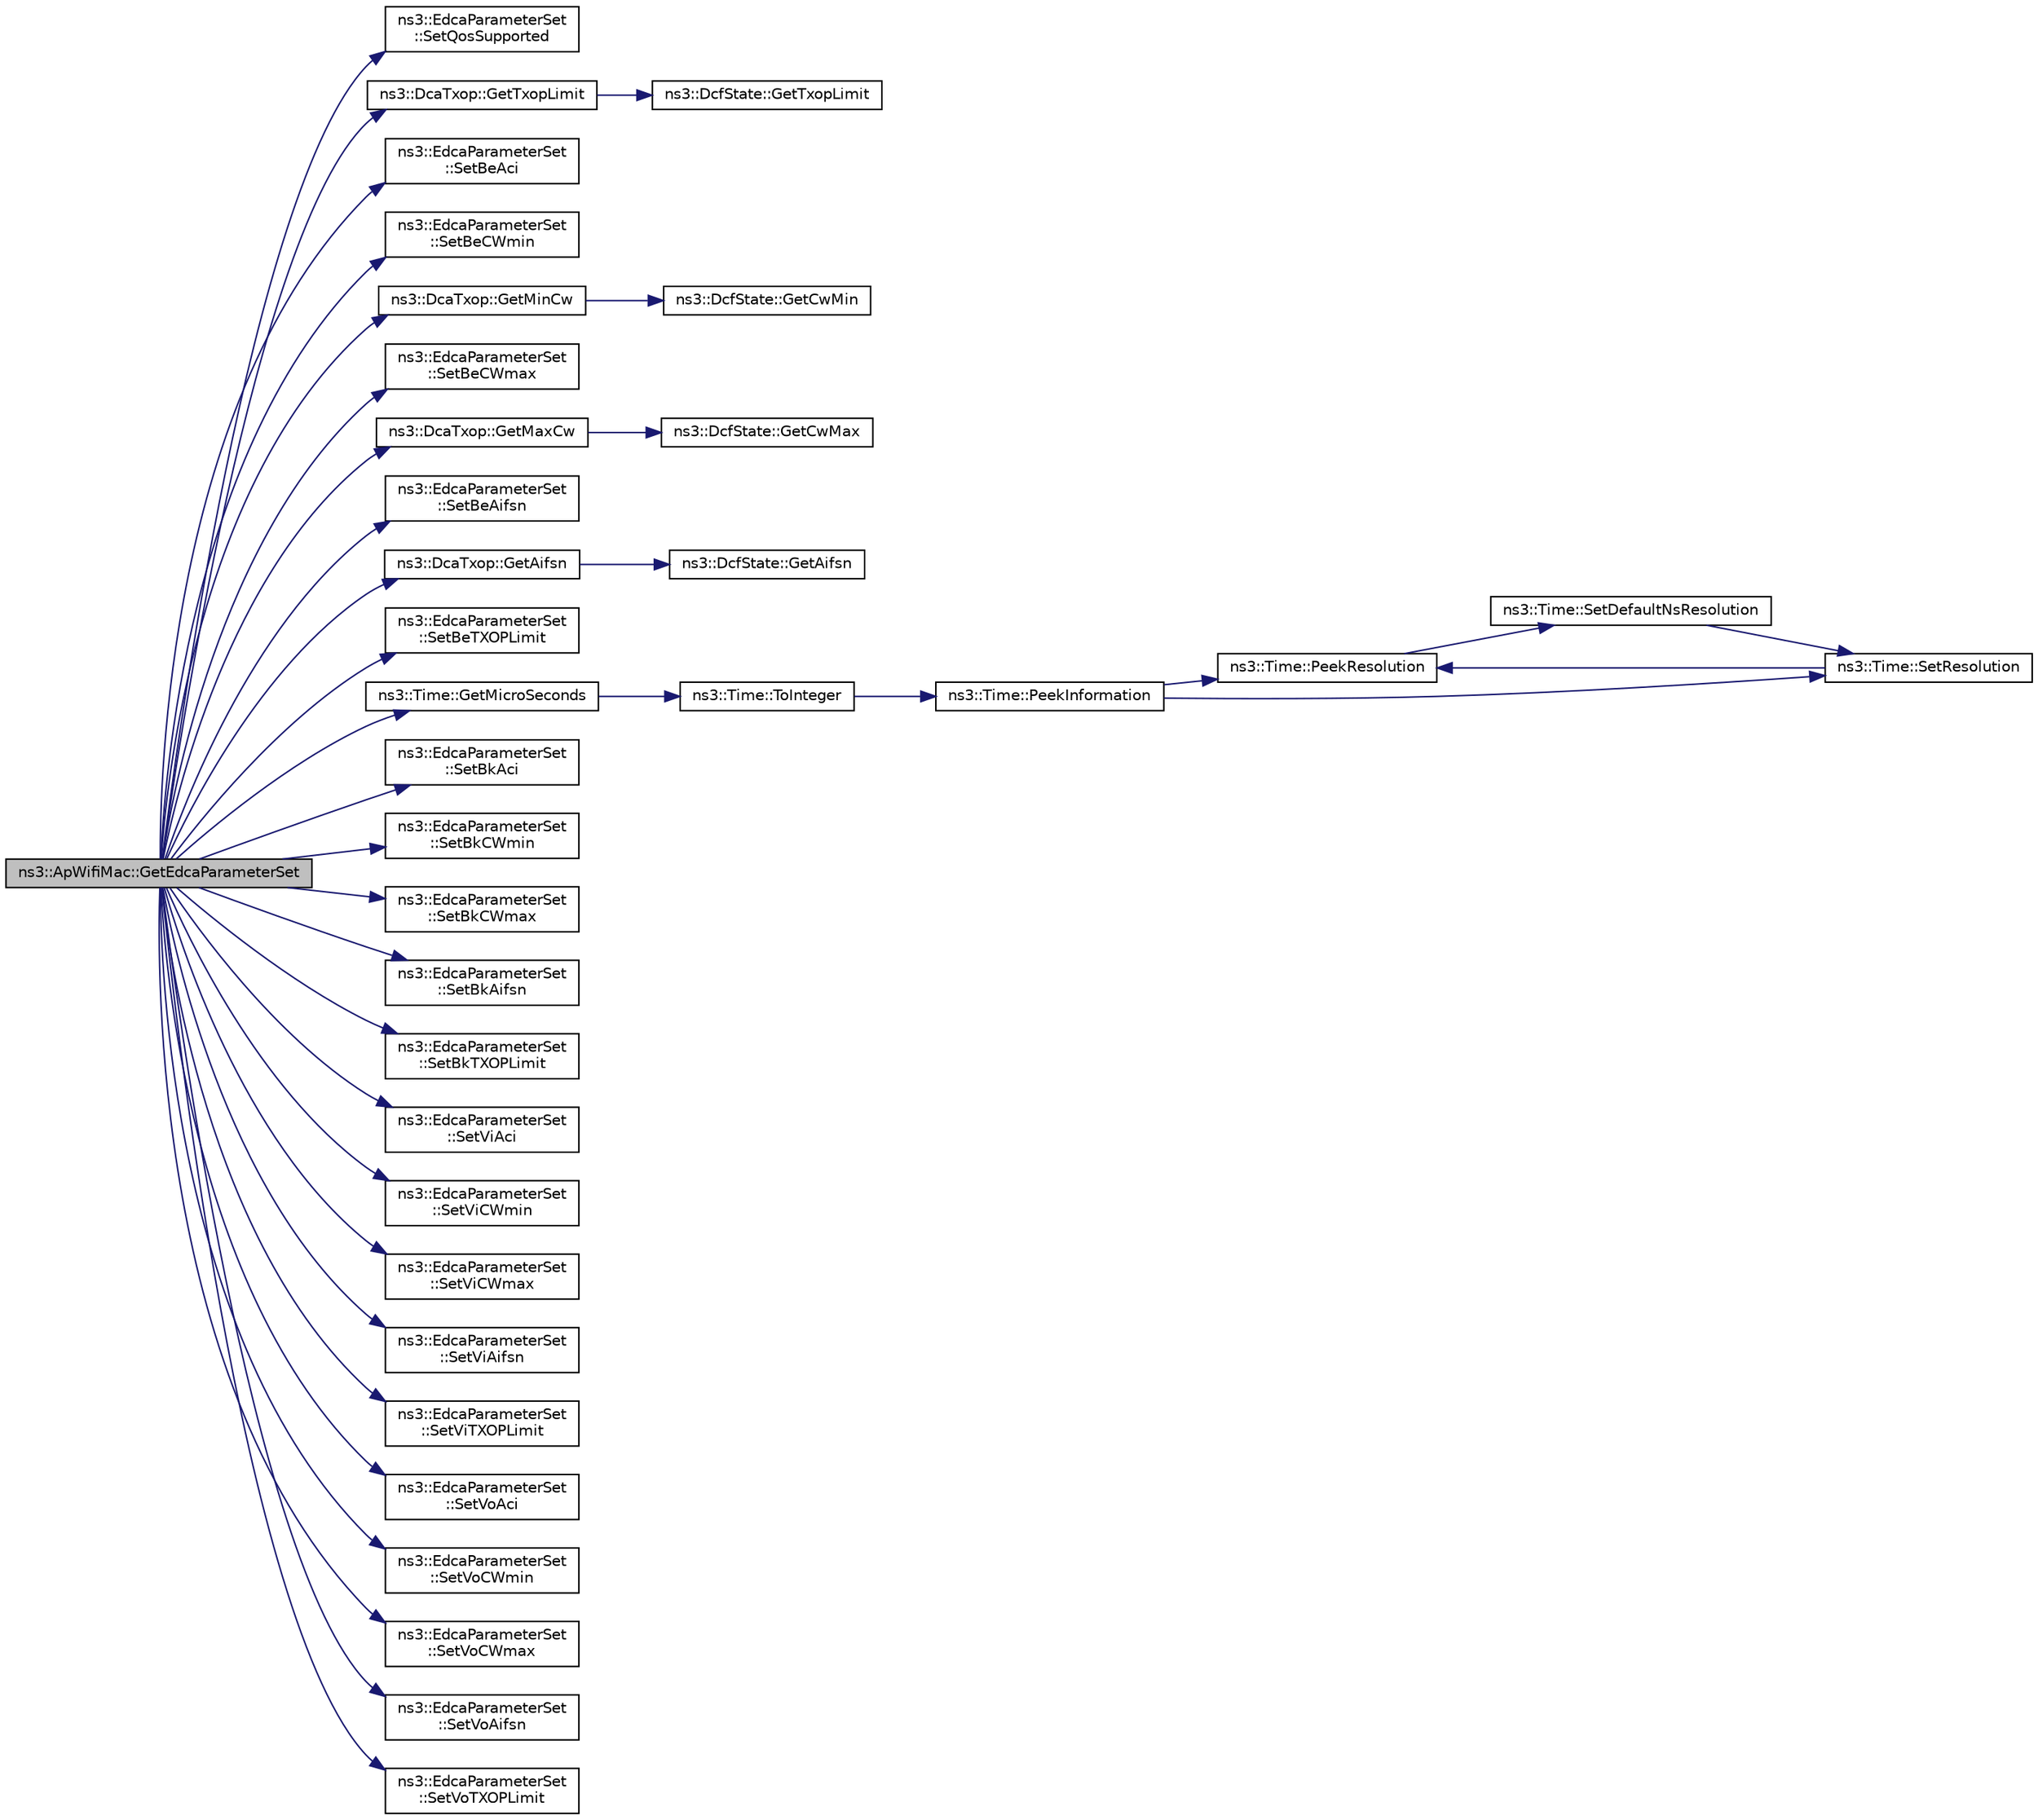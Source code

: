 digraph "ns3::ApWifiMac::GetEdcaParameterSet"
{
  edge [fontname="Helvetica",fontsize="10",labelfontname="Helvetica",labelfontsize="10"];
  node [fontname="Helvetica",fontsize="10",shape=record];
  rankdir="LR";
  Node1 [label="ns3::ApWifiMac::GetEdcaParameterSet",height=0.2,width=0.4,color="black", fillcolor="grey75", style="filled", fontcolor="black"];
  Node1 -> Node2 [color="midnightblue",fontsize="10",style="solid"];
  Node2 [label="ns3::EdcaParameterSet\l::SetQosSupported",height=0.2,width=0.4,color="black", fillcolor="white", style="filled",URL="$d7/d50/classns3_1_1EdcaParameterSet.html#ae88fa048ad94b769d133fcbea34003d0"];
  Node1 -> Node3 [color="midnightblue",fontsize="10",style="solid"];
  Node3 [label="ns3::DcaTxop::GetTxopLimit",height=0.2,width=0.4,color="black", fillcolor="white", style="filled",URL="$d3/d74/classns3_1_1DcaTxop.html#a0ccd95b29f66c25d0c1baf5437f90fcf"];
  Node3 -> Node4 [color="midnightblue",fontsize="10",style="solid"];
  Node4 [label="ns3::DcfState::GetTxopLimit",height=0.2,width=0.4,color="black", fillcolor="white", style="filled",URL="$df/dde/classns3_1_1DcfState.html#a12990c816a66d163a9ab86fc1e2d1b8a"];
  Node1 -> Node5 [color="midnightblue",fontsize="10",style="solid"];
  Node5 [label="ns3::EdcaParameterSet\l::SetBeAci",height=0.2,width=0.4,color="black", fillcolor="white", style="filled",URL="$d7/d50/classns3_1_1EdcaParameterSet.html#aaccf6b8f599ac926f6e7d4f3d51f2349"];
  Node1 -> Node6 [color="midnightblue",fontsize="10",style="solid"];
  Node6 [label="ns3::EdcaParameterSet\l::SetBeCWmin",height=0.2,width=0.4,color="black", fillcolor="white", style="filled",URL="$d7/d50/classns3_1_1EdcaParameterSet.html#a8b7e5cb7e61ea782724cff73c4e7721c"];
  Node1 -> Node7 [color="midnightblue",fontsize="10",style="solid"];
  Node7 [label="ns3::DcaTxop::GetMinCw",height=0.2,width=0.4,color="black", fillcolor="white", style="filled",URL="$d3/d74/classns3_1_1DcaTxop.html#aa3d8596629fbe818547830ea05d71508"];
  Node7 -> Node8 [color="midnightblue",fontsize="10",style="solid"];
  Node8 [label="ns3::DcfState::GetCwMin",height=0.2,width=0.4,color="black", fillcolor="white", style="filled",URL="$df/dde/classns3_1_1DcfState.html#a37bc0186a02944211154d1792f9c8acf"];
  Node1 -> Node9 [color="midnightblue",fontsize="10",style="solid"];
  Node9 [label="ns3::EdcaParameterSet\l::SetBeCWmax",height=0.2,width=0.4,color="black", fillcolor="white", style="filled",URL="$d7/d50/classns3_1_1EdcaParameterSet.html#ac50859c13e8d6cae055a164a650ae137"];
  Node1 -> Node10 [color="midnightblue",fontsize="10",style="solid"];
  Node10 [label="ns3::DcaTxop::GetMaxCw",height=0.2,width=0.4,color="black", fillcolor="white", style="filled",URL="$d3/d74/classns3_1_1DcaTxop.html#ac476cb39043eb33877fa8b9d6007db0a"];
  Node10 -> Node11 [color="midnightblue",fontsize="10",style="solid"];
  Node11 [label="ns3::DcfState::GetCwMax",height=0.2,width=0.4,color="black", fillcolor="white", style="filled",URL="$df/dde/classns3_1_1DcfState.html#ab18d35dfb68b94341e73bc4e97cdb6e8"];
  Node1 -> Node12 [color="midnightblue",fontsize="10",style="solid"];
  Node12 [label="ns3::EdcaParameterSet\l::SetBeAifsn",height=0.2,width=0.4,color="black", fillcolor="white", style="filled",URL="$d7/d50/classns3_1_1EdcaParameterSet.html#afc643ba4210b5d4620407d0e4abcfe93"];
  Node1 -> Node13 [color="midnightblue",fontsize="10",style="solid"];
  Node13 [label="ns3::DcaTxop::GetAifsn",height=0.2,width=0.4,color="black", fillcolor="white", style="filled",URL="$d3/d74/classns3_1_1DcaTxop.html#a24cca5cd75c506940a47f8e4cf87c2c1"];
  Node13 -> Node14 [color="midnightblue",fontsize="10",style="solid"];
  Node14 [label="ns3::DcfState::GetAifsn",height=0.2,width=0.4,color="black", fillcolor="white", style="filled",URL="$df/dde/classns3_1_1DcfState.html#ad33189714372036a6bfee6c3dfc1bacb"];
  Node1 -> Node15 [color="midnightblue",fontsize="10",style="solid"];
  Node15 [label="ns3::EdcaParameterSet\l::SetBeTXOPLimit",height=0.2,width=0.4,color="black", fillcolor="white", style="filled",URL="$d7/d50/classns3_1_1EdcaParameterSet.html#ab43a494ed92c6bfe79cc461debcd6096"];
  Node1 -> Node16 [color="midnightblue",fontsize="10",style="solid"];
  Node16 [label="ns3::Time::GetMicroSeconds",height=0.2,width=0.4,color="black", fillcolor="white", style="filled",URL="$dc/d04/classns3_1_1Time.html#a2542b9273c336da11fcaf54e8bc6e4c8"];
  Node16 -> Node17 [color="midnightblue",fontsize="10",style="solid"];
  Node17 [label="ns3::Time::ToInteger",height=0.2,width=0.4,color="black", fillcolor="white", style="filled",URL="$dc/d04/classns3_1_1Time.html#a0c9c8fb9ec7222c7799c1081f14f6031"];
  Node17 -> Node18 [color="midnightblue",fontsize="10",style="solid"];
  Node18 [label="ns3::Time::PeekInformation",height=0.2,width=0.4,color="black", fillcolor="white", style="filled",URL="$dc/d04/classns3_1_1Time.html#a0b023c55c20582aa7c1781aacf128034"];
  Node18 -> Node19 [color="midnightblue",fontsize="10",style="solid"];
  Node19 [label="ns3::Time::PeekResolution",height=0.2,width=0.4,color="black", fillcolor="white", style="filled",URL="$dc/d04/classns3_1_1Time.html#a963e53522278fcbdf1ab9f7adbd0f5d6"];
  Node19 -> Node20 [color="midnightblue",fontsize="10",style="solid"];
  Node20 [label="ns3::Time::SetDefaultNsResolution",height=0.2,width=0.4,color="black", fillcolor="white", style="filled",URL="$dc/d04/classns3_1_1Time.html#a6a872e62f71dfa817fef2c549473d980"];
  Node20 -> Node21 [color="midnightblue",fontsize="10",style="solid"];
  Node21 [label="ns3::Time::SetResolution",height=0.2,width=0.4,color="black", fillcolor="white", style="filled",URL="$dc/d04/classns3_1_1Time.html#ac89165ba7715b66017a49c718f4aef09"];
  Node21 -> Node19 [color="midnightblue",fontsize="10",style="solid"];
  Node18 -> Node21 [color="midnightblue",fontsize="10",style="solid"];
  Node1 -> Node22 [color="midnightblue",fontsize="10",style="solid"];
  Node22 [label="ns3::EdcaParameterSet\l::SetBkAci",height=0.2,width=0.4,color="black", fillcolor="white", style="filled",URL="$d7/d50/classns3_1_1EdcaParameterSet.html#adf3e773d255cf5b0d88a8f229e89fbee"];
  Node1 -> Node23 [color="midnightblue",fontsize="10",style="solid"];
  Node23 [label="ns3::EdcaParameterSet\l::SetBkCWmin",height=0.2,width=0.4,color="black", fillcolor="white", style="filled",URL="$d7/d50/classns3_1_1EdcaParameterSet.html#a7565d52cdecdf64b06aef1b9aabae1ce"];
  Node1 -> Node24 [color="midnightblue",fontsize="10",style="solid"];
  Node24 [label="ns3::EdcaParameterSet\l::SetBkCWmax",height=0.2,width=0.4,color="black", fillcolor="white", style="filled",URL="$d7/d50/classns3_1_1EdcaParameterSet.html#a296e36addc2a96fcb2dbb1ba4fa2d60d"];
  Node1 -> Node25 [color="midnightblue",fontsize="10",style="solid"];
  Node25 [label="ns3::EdcaParameterSet\l::SetBkAifsn",height=0.2,width=0.4,color="black", fillcolor="white", style="filled",URL="$d7/d50/classns3_1_1EdcaParameterSet.html#abcc83f5e262928b4d5409f1423d2cb7b"];
  Node1 -> Node26 [color="midnightblue",fontsize="10",style="solid"];
  Node26 [label="ns3::EdcaParameterSet\l::SetBkTXOPLimit",height=0.2,width=0.4,color="black", fillcolor="white", style="filled",URL="$d7/d50/classns3_1_1EdcaParameterSet.html#a8af17e8c716d7c802fc277f31f6fd6d1"];
  Node1 -> Node27 [color="midnightblue",fontsize="10",style="solid"];
  Node27 [label="ns3::EdcaParameterSet\l::SetViAci",height=0.2,width=0.4,color="black", fillcolor="white", style="filled",URL="$d7/d50/classns3_1_1EdcaParameterSet.html#a9901129ea94b94d025e8bd192370a549"];
  Node1 -> Node28 [color="midnightblue",fontsize="10",style="solid"];
  Node28 [label="ns3::EdcaParameterSet\l::SetViCWmin",height=0.2,width=0.4,color="black", fillcolor="white", style="filled",URL="$d7/d50/classns3_1_1EdcaParameterSet.html#a951e9e886bf2ff53c69d6967f04f6b77"];
  Node1 -> Node29 [color="midnightblue",fontsize="10",style="solid"];
  Node29 [label="ns3::EdcaParameterSet\l::SetViCWmax",height=0.2,width=0.4,color="black", fillcolor="white", style="filled",URL="$d7/d50/classns3_1_1EdcaParameterSet.html#aa3dd779db09601b3608fb2cc59af9173"];
  Node1 -> Node30 [color="midnightblue",fontsize="10",style="solid"];
  Node30 [label="ns3::EdcaParameterSet\l::SetViAifsn",height=0.2,width=0.4,color="black", fillcolor="white", style="filled",URL="$d7/d50/classns3_1_1EdcaParameterSet.html#a0a67b8bc06cb145d62fa64583b7b0bd4"];
  Node1 -> Node31 [color="midnightblue",fontsize="10",style="solid"];
  Node31 [label="ns3::EdcaParameterSet\l::SetViTXOPLimit",height=0.2,width=0.4,color="black", fillcolor="white", style="filled",URL="$d7/d50/classns3_1_1EdcaParameterSet.html#acb6507abd95f7835e315a7e6a3942e12"];
  Node1 -> Node32 [color="midnightblue",fontsize="10",style="solid"];
  Node32 [label="ns3::EdcaParameterSet\l::SetVoAci",height=0.2,width=0.4,color="black", fillcolor="white", style="filled",URL="$d7/d50/classns3_1_1EdcaParameterSet.html#a2797a92b612133f44d4ed7fcd5d1e1e3"];
  Node1 -> Node33 [color="midnightblue",fontsize="10",style="solid"];
  Node33 [label="ns3::EdcaParameterSet\l::SetVoCWmin",height=0.2,width=0.4,color="black", fillcolor="white", style="filled",URL="$d7/d50/classns3_1_1EdcaParameterSet.html#ae97a7f1d3f42e7018eea2ef6265445dd"];
  Node1 -> Node34 [color="midnightblue",fontsize="10",style="solid"];
  Node34 [label="ns3::EdcaParameterSet\l::SetVoCWmax",height=0.2,width=0.4,color="black", fillcolor="white", style="filled",URL="$d7/d50/classns3_1_1EdcaParameterSet.html#aa4819199f4a3e388cda4db3aec2e45f1"];
  Node1 -> Node35 [color="midnightblue",fontsize="10",style="solid"];
  Node35 [label="ns3::EdcaParameterSet\l::SetVoAifsn",height=0.2,width=0.4,color="black", fillcolor="white", style="filled",URL="$d7/d50/classns3_1_1EdcaParameterSet.html#a77c6971bc91436da9ddbb3c31d01edcd"];
  Node1 -> Node36 [color="midnightblue",fontsize="10",style="solid"];
  Node36 [label="ns3::EdcaParameterSet\l::SetVoTXOPLimit",height=0.2,width=0.4,color="black", fillcolor="white", style="filled",URL="$d7/d50/classns3_1_1EdcaParameterSet.html#a4d663aa0687af06b40da875238c6ebb5"];
}

